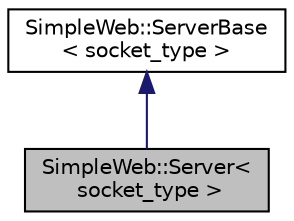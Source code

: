digraph "SimpleWeb::Server&lt; socket_type &gt;"
{
  edge [fontname="Helvetica",fontsize="10",labelfontname="Helvetica",labelfontsize="10"];
  node [fontname="Helvetica",fontsize="10",shape=record];
  Node1 [label="SimpleWeb::Server\<\l socket_type \>",height=0.2,width=0.4,color="black", fillcolor="grey75", style="filled", fontcolor="black"];
  Node2 -> Node1 [dir="back",color="midnightblue",fontsize="10",style="solid"];
  Node2 [label="SimpleWeb::ServerBase\l\< socket_type \>",height=0.2,width=0.4,color="black", fillcolor="white", style="filled",URL="$classSimpleWeb_1_1ServerBase.html"];
}
